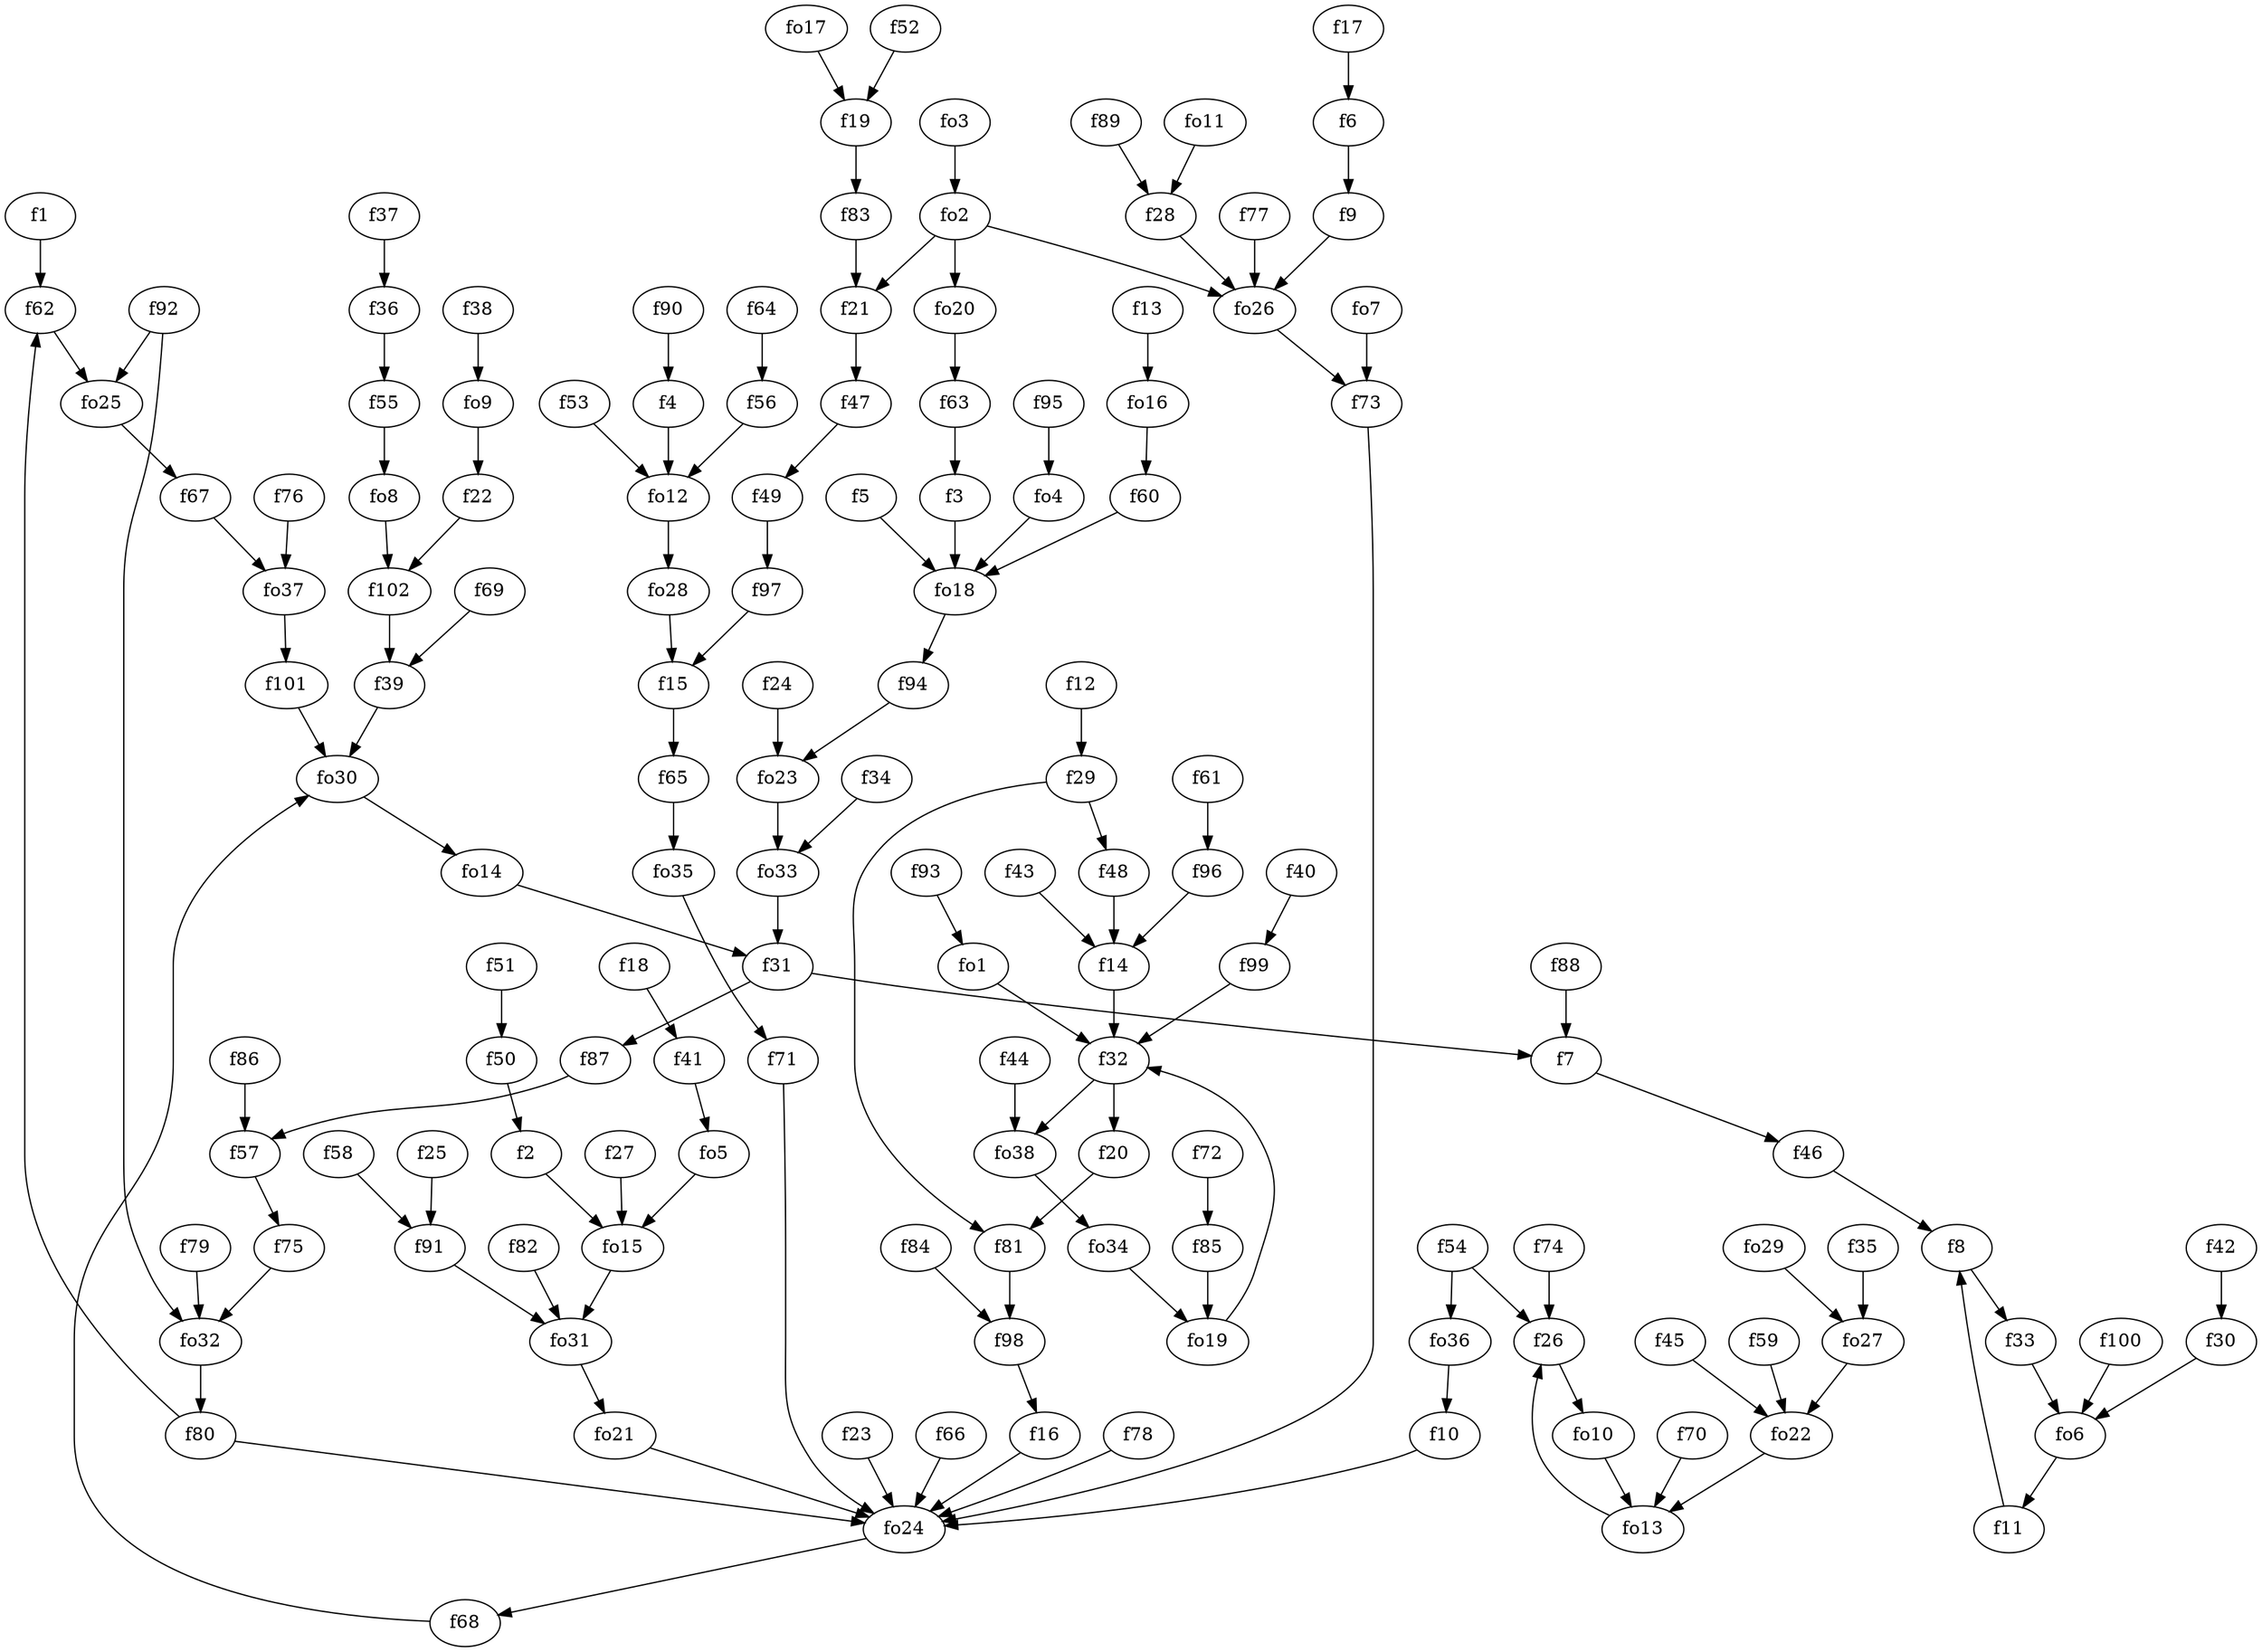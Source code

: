 strict digraph  {
f1;
f2;
f3;
f4;
f5;
f6;
f7;
f8;
f9;
f10;
f11;
f12;
f13;
f14;
f15;
f16;
f17;
f18;
f19;
f20;
f21;
f22;
f23;
f24;
f25;
f26;
f27;
f28;
f29;
f30;
f31;
f32;
f33;
f34;
f35;
f36;
f37;
f38;
f39;
f40;
f41;
f42;
f43;
f44;
f45;
f46;
f47;
f48;
f49;
f50;
f51;
f52;
f53;
f54;
f55;
f56;
f57;
f58;
f59;
f60;
f61;
f62;
f63;
f64;
f65;
f66;
f67;
f68;
f69;
f70;
f71;
f72;
f73;
f74;
f75;
f76;
f77;
f78;
f79;
f80;
f81;
f82;
f83;
f84;
f85;
f86;
f87;
f88;
f89;
f90;
f91;
f92;
f93;
f94;
f95;
f96;
f97;
f98;
f99;
f100;
f101;
f102;
fo1;
fo2;
fo3;
fo4;
fo5;
fo6;
fo7;
fo8;
fo9;
fo10;
fo11;
fo12;
fo13;
fo14;
fo15;
fo16;
fo17;
fo18;
fo19;
fo20;
fo21;
fo22;
fo23;
fo24;
fo25;
fo26;
fo27;
fo28;
fo29;
fo30;
fo31;
fo32;
fo33;
fo34;
fo35;
fo36;
fo37;
fo38;
f1 -> f62  [weight=2];
f2 -> fo15  [weight=2];
f3 -> fo18  [weight=2];
f4 -> fo12  [weight=2];
f5 -> fo18  [weight=2];
f6 -> f9  [weight=2];
f7 -> f46  [weight=2];
f8 -> f33  [weight=2];
f9 -> fo26  [weight=2];
f10 -> fo24  [weight=2];
f11 -> f8  [weight=2];
f12 -> f29  [weight=2];
f13 -> fo16  [weight=2];
f14 -> f32  [weight=2];
f15 -> f65  [weight=2];
f16 -> fo24  [weight=2];
f17 -> f6  [weight=2];
f18 -> f41  [weight=2];
f19 -> f83  [weight=2];
f20 -> f81  [weight=2];
f21 -> f47  [weight=2];
f22 -> f102  [weight=2];
f23 -> fo24  [weight=2];
f24 -> fo23  [weight=2];
f25 -> f91  [weight=2];
f26 -> fo10  [weight=2];
f27 -> fo15  [weight=2];
f28 -> fo26  [weight=2];
f29 -> f81  [weight=2];
f29 -> f48  [weight=2];
f30 -> fo6  [weight=2];
f31 -> f87  [weight=2];
f31 -> f7  [weight=2];
f32 -> fo38  [weight=2];
f32 -> f20  [weight=2];
f33 -> fo6  [weight=2];
f34 -> fo33  [weight=2];
f35 -> fo27  [weight=2];
f36 -> f55  [weight=2];
f37 -> f36  [weight=2];
f38 -> fo9  [weight=2];
f39 -> fo30  [weight=2];
f40 -> f99  [weight=2];
f41 -> fo5  [weight=2];
f42 -> f30  [weight=2];
f43 -> f14  [weight=2];
f44 -> fo38  [weight=2];
f45 -> fo22  [weight=2];
f46 -> f8  [weight=2];
f47 -> f49  [weight=2];
f48 -> f14  [weight=2];
f49 -> f97  [weight=2];
f50 -> f2  [weight=2];
f51 -> f50  [weight=2];
f52 -> f19  [weight=2];
f53 -> fo12  [weight=2];
f54 -> fo36  [weight=2];
f54 -> f26  [weight=2];
f55 -> fo8  [weight=2];
f56 -> fo12  [weight=2];
f57 -> f75  [weight=2];
f58 -> f91  [weight=2];
f59 -> fo22  [weight=2];
f60 -> fo18  [weight=2];
f61 -> f96  [weight=2];
f62 -> fo25  [weight=2];
f63 -> f3  [weight=2];
f64 -> f56  [weight=2];
f65 -> fo35  [weight=2];
f66 -> fo24  [weight=2];
f67 -> fo37  [weight=2];
f68 -> fo30  [weight=2];
f69 -> f39  [weight=2];
f70 -> fo13  [weight=2];
f71 -> fo24  [weight=2];
f72 -> f85  [weight=2];
f73 -> fo24  [weight=2];
f74 -> f26  [weight=2];
f75 -> fo32  [weight=2];
f76 -> fo37  [weight=2];
f77 -> fo26  [weight=2];
f78 -> fo24  [weight=2];
f79 -> fo32  [weight=2];
f80 -> fo24  [weight=2];
f80 -> f62  [weight=2];
f81 -> f98  [weight=2];
f82 -> fo31  [weight=2];
f83 -> f21  [weight=2];
f84 -> f98  [weight=2];
f85 -> fo19  [weight=2];
f86 -> f57  [weight=2];
f87 -> f57  [weight=2];
f88 -> f7  [weight=2];
f89 -> f28  [weight=2];
f90 -> f4  [weight=2];
f91 -> fo31  [weight=2];
f92 -> fo32  [weight=2];
f92 -> fo25  [weight=2];
f93 -> fo1  [weight=2];
f94 -> fo23  [weight=2];
f95 -> fo4  [weight=2];
f96 -> f14  [weight=2];
f97 -> f15  [weight=2];
f98 -> f16  [weight=2];
f99 -> f32  [weight=2];
f100 -> fo6  [weight=2];
f101 -> fo30  [weight=2];
f102 -> f39  [weight=2];
fo1 -> f32  [weight=2];
fo2 -> fo26  [weight=2];
fo2 -> f21  [weight=2];
fo2 -> fo20  [weight=2];
fo3 -> fo2  [weight=2];
fo4 -> fo18  [weight=2];
fo5 -> fo15  [weight=2];
fo6 -> f11  [weight=2];
fo7 -> f73  [weight=2];
fo8 -> f102  [weight=2];
fo9 -> f22  [weight=2];
fo10 -> fo13  [weight=2];
fo11 -> f28  [weight=2];
fo12 -> fo28  [weight=2];
fo13 -> f26  [weight=2];
fo14 -> f31  [weight=2];
fo15 -> fo31  [weight=2];
fo16 -> f60  [weight=2];
fo17 -> f19  [weight=2];
fo18 -> f94  [weight=2];
fo19 -> f32  [weight=2];
fo20 -> f63  [weight=2];
fo21 -> fo24  [weight=2];
fo22 -> fo13  [weight=2];
fo23 -> fo33  [weight=2];
fo24 -> f68  [weight=2];
fo25 -> f67  [weight=2];
fo26 -> f73  [weight=2];
fo27 -> fo22  [weight=2];
fo28 -> f15  [weight=2];
fo29 -> fo27  [weight=2];
fo30 -> fo14  [weight=2];
fo31 -> fo21  [weight=2];
fo32 -> f80  [weight=2];
fo33 -> f31  [weight=2];
fo34 -> fo19  [weight=2];
fo35 -> f71  [weight=2];
fo36 -> f10  [weight=2];
fo37 -> f101  [weight=2];
fo38 -> fo34  [weight=2];
}
